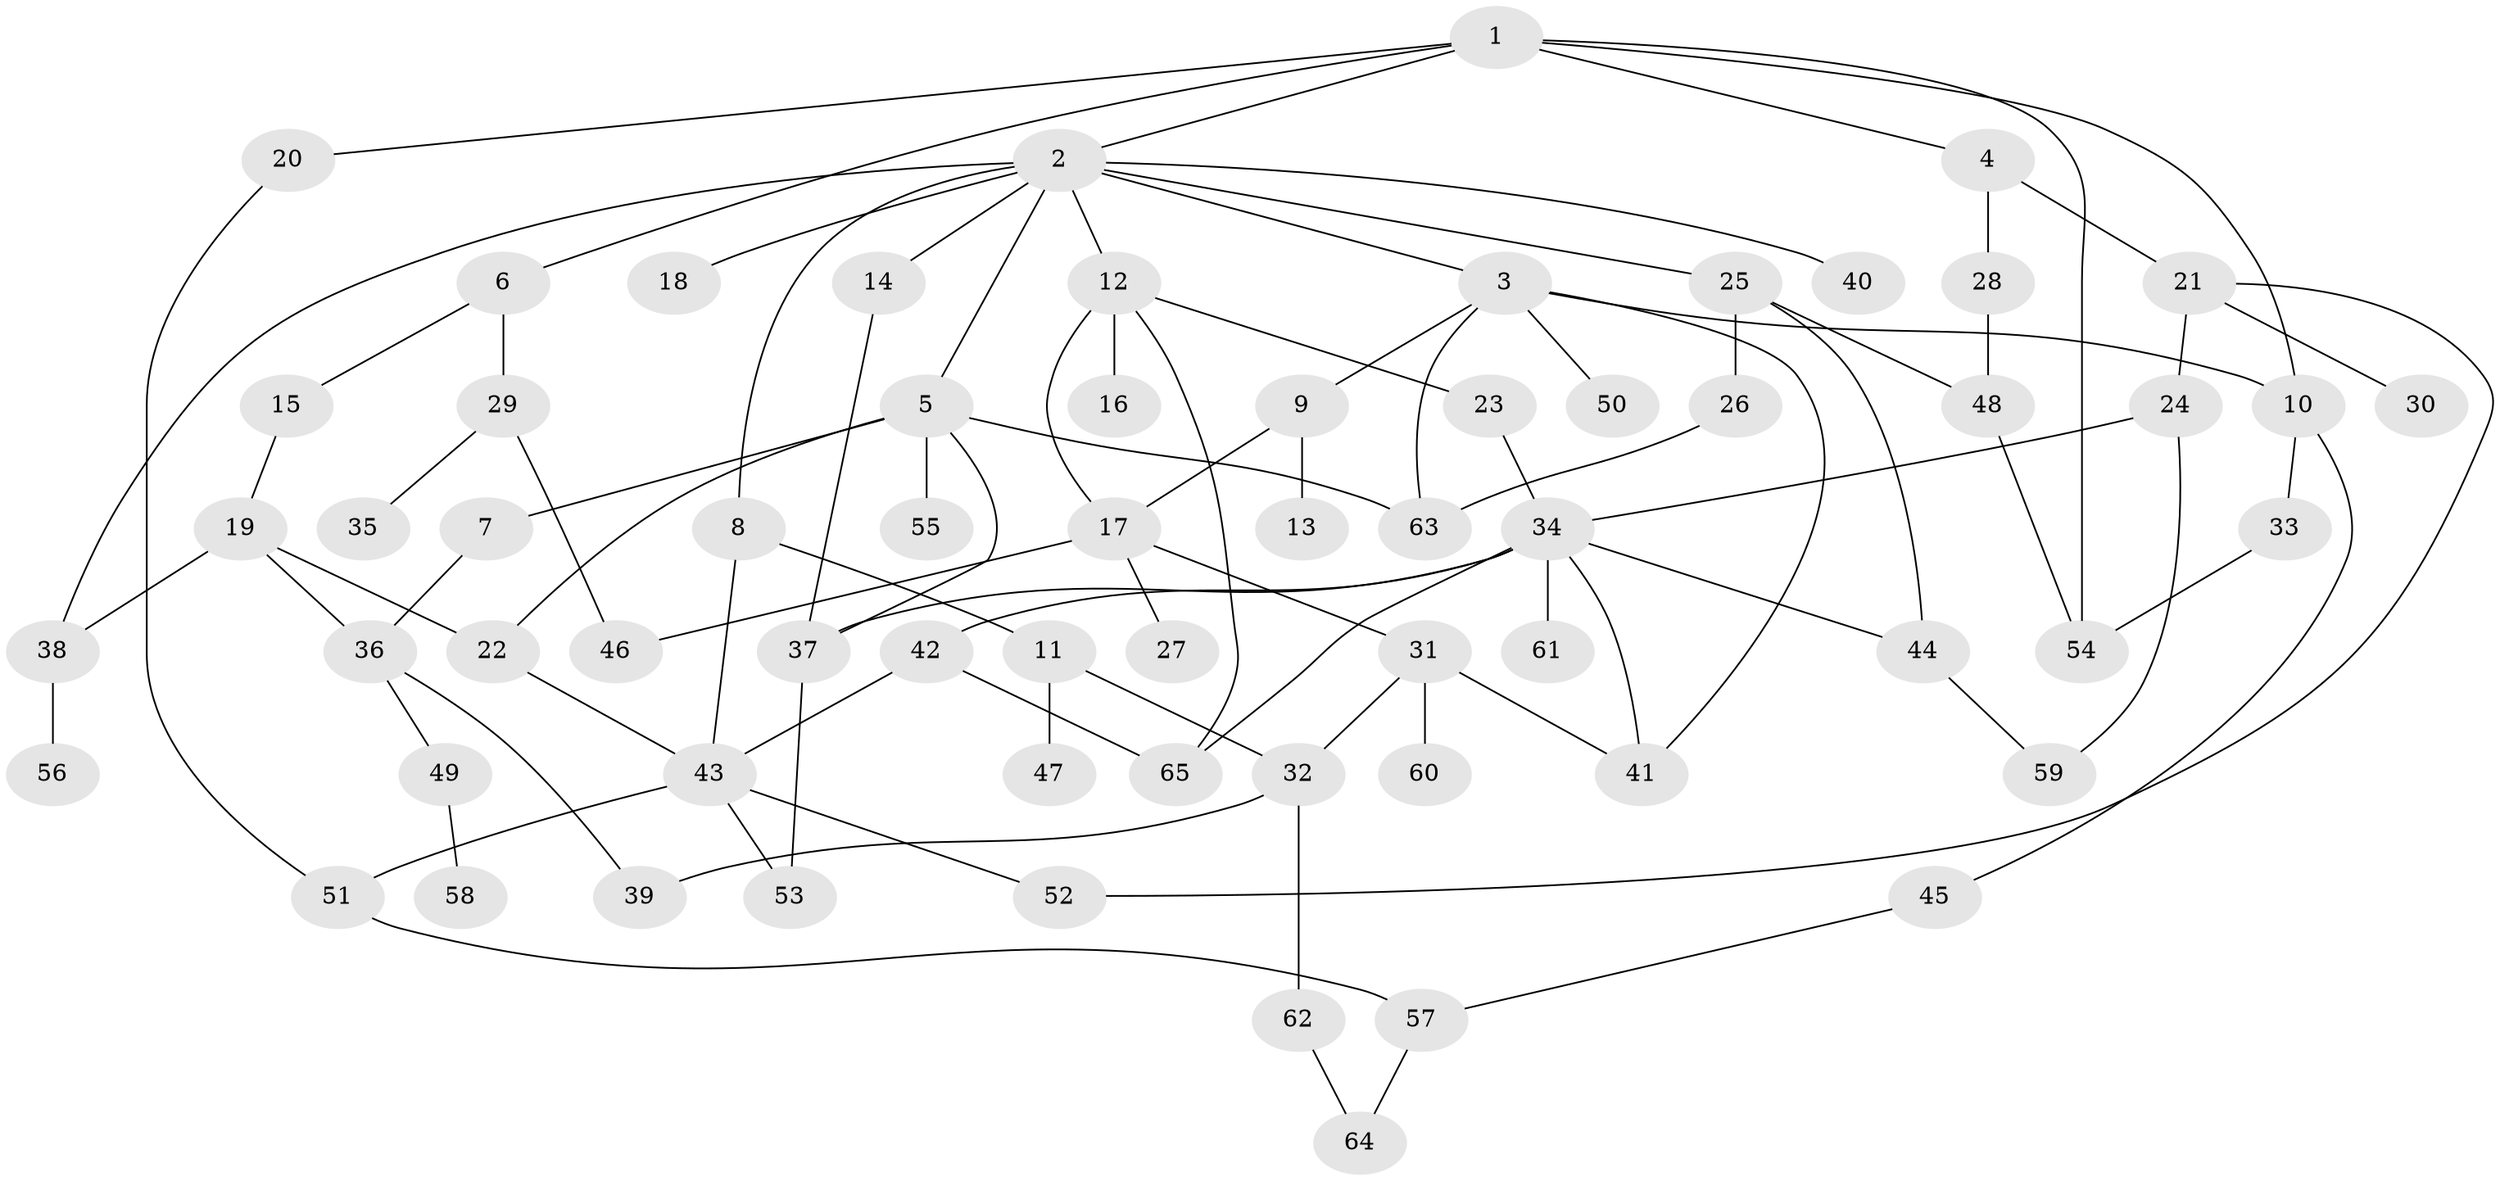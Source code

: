 // coarse degree distribution, {6: 0.047619047619047616, 14: 0.023809523809523808, 3: 0.30952380952380953, 7: 0.047619047619047616, 4: 0.14285714285714285, 2: 0.16666666666666666, 1: 0.21428571428571427, 5: 0.023809523809523808, 9: 0.023809523809523808}
// Generated by graph-tools (version 1.1) at 2025/41/03/06/25 10:41:29]
// undirected, 65 vertices, 93 edges
graph export_dot {
graph [start="1"]
  node [color=gray90,style=filled];
  1;
  2;
  3;
  4;
  5;
  6;
  7;
  8;
  9;
  10;
  11;
  12;
  13;
  14;
  15;
  16;
  17;
  18;
  19;
  20;
  21;
  22;
  23;
  24;
  25;
  26;
  27;
  28;
  29;
  30;
  31;
  32;
  33;
  34;
  35;
  36;
  37;
  38;
  39;
  40;
  41;
  42;
  43;
  44;
  45;
  46;
  47;
  48;
  49;
  50;
  51;
  52;
  53;
  54;
  55;
  56;
  57;
  58;
  59;
  60;
  61;
  62;
  63;
  64;
  65;
  1 -- 2;
  1 -- 4;
  1 -- 6;
  1 -- 10;
  1 -- 20;
  1 -- 54;
  2 -- 3;
  2 -- 5;
  2 -- 8;
  2 -- 12;
  2 -- 14;
  2 -- 18;
  2 -- 25;
  2 -- 38;
  2 -- 40;
  3 -- 9;
  3 -- 41;
  3 -- 50;
  3 -- 63;
  3 -- 10;
  4 -- 21;
  4 -- 28;
  5 -- 7;
  5 -- 22;
  5 -- 55;
  5 -- 37;
  5 -- 63;
  6 -- 15;
  6 -- 29;
  7 -- 36;
  8 -- 11;
  8 -- 43;
  9 -- 13;
  9 -- 17;
  10 -- 33;
  10 -- 45;
  11 -- 32;
  11 -- 47;
  12 -- 16;
  12 -- 23;
  12 -- 65;
  12 -- 17;
  14 -- 37;
  15 -- 19;
  17 -- 27;
  17 -- 31;
  17 -- 46;
  19 -- 36;
  19 -- 38;
  19 -- 22;
  20 -- 51;
  21 -- 24;
  21 -- 30;
  21 -- 52;
  22 -- 43;
  23 -- 34;
  24 -- 34;
  24 -- 59;
  25 -- 26;
  25 -- 44;
  25 -- 48;
  26 -- 63;
  28 -- 48;
  29 -- 35;
  29 -- 46;
  31 -- 60;
  31 -- 41;
  31 -- 32;
  32 -- 62;
  32 -- 39;
  33 -- 54;
  34 -- 42;
  34 -- 61;
  34 -- 65;
  34 -- 44;
  34 -- 41;
  34 -- 37;
  36 -- 39;
  36 -- 49;
  37 -- 53;
  38 -- 56;
  42 -- 43;
  42 -- 65;
  43 -- 52;
  43 -- 53;
  43 -- 51;
  44 -- 59;
  45 -- 57;
  48 -- 54;
  49 -- 58;
  51 -- 57;
  57 -- 64;
  62 -- 64;
}
